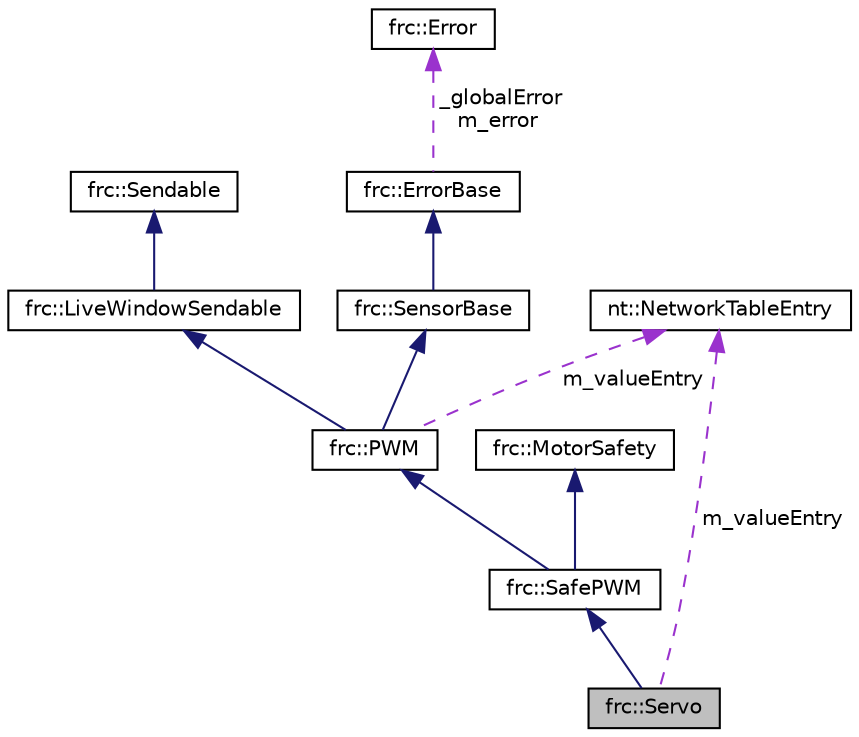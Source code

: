 digraph "frc::Servo"
{
  edge [fontname="Helvetica",fontsize="10",labelfontname="Helvetica",labelfontsize="10"];
  node [fontname="Helvetica",fontsize="10",shape=record];
  Node1 [label="frc::Servo",height=0.2,width=0.4,color="black", fillcolor="grey75", style="filled", fontcolor="black"];
  Node2 -> Node1 [dir="back",color="midnightblue",fontsize="10",style="solid",fontname="Helvetica"];
  Node2 [label="frc::SafePWM",height=0.2,width=0.4,color="black", fillcolor="white", style="filled",URL="$classfrc_1_1SafePWM.html",tooltip="A safe version of the PWM class. "];
  Node3 -> Node2 [dir="back",color="midnightblue",fontsize="10",style="solid",fontname="Helvetica"];
  Node3 [label="frc::PWM",height=0.2,width=0.4,color="black", fillcolor="white", style="filled",URL="$classfrc_1_1PWM.html",tooltip="Class implements the PWM generation in the FPGA. "];
  Node4 -> Node3 [dir="back",color="midnightblue",fontsize="10",style="solid",fontname="Helvetica"];
  Node4 [label="frc::SensorBase",height=0.2,width=0.4,color="black", fillcolor="white", style="filled",URL="$classfrc_1_1SensorBase.html",tooltip="Base class for all sensors. "];
  Node5 -> Node4 [dir="back",color="midnightblue",fontsize="10",style="solid",fontname="Helvetica"];
  Node5 [label="frc::ErrorBase",height=0.2,width=0.4,color="black", fillcolor="white", style="filled",URL="$classfrc_1_1ErrorBase.html",tooltip="Base class for most objects. "];
  Node6 -> Node5 [dir="back",color="darkorchid3",fontsize="10",style="dashed",label=" _globalError\nm_error" ,fontname="Helvetica"];
  Node6 [label="frc::Error",height=0.2,width=0.4,color="black", fillcolor="white", style="filled",URL="$classfrc_1_1Error.html",tooltip="Error object represents a library error. "];
  Node7 -> Node3 [dir="back",color="midnightblue",fontsize="10",style="solid",fontname="Helvetica"];
  Node7 [label="frc::LiveWindowSendable",height=0.2,width=0.4,color="black", fillcolor="white", style="filled",URL="$classfrc_1_1LiveWindowSendable.html",tooltip="Live Window Sendable is a special type of object sendable to the live window. "];
  Node8 -> Node7 [dir="back",color="midnightblue",fontsize="10",style="solid",fontname="Helvetica"];
  Node8 [label="frc::Sendable",height=0.2,width=0.4,color="black", fillcolor="white", style="filled",URL="$classfrc_1_1Sendable.html"];
  Node9 -> Node3 [dir="back",color="darkorchid3",fontsize="10",style="dashed",label=" m_valueEntry" ,fontname="Helvetica"];
  Node9 [label="nt::NetworkTableEntry",height=0.2,width=0.4,color="black", fillcolor="white", style="filled",URL="$classnt_1_1NetworkTableEntry.html",tooltip="NetworkTables Entry. "];
  Node10 -> Node2 [dir="back",color="midnightblue",fontsize="10",style="solid",fontname="Helvetica"];
  Node10 [label="frc::MotorSafety",height=0.2,width=0.4,color="black", fillcolor="white", style="filled",URL="$classfrc_1_1MotorSafety.html"];
  Node9 -> Node1 [dir="back",color="darkorchid3",fontsize="10",style="dashed",label=" m_valueEntry" ,fontname="Helvetica"];
}
